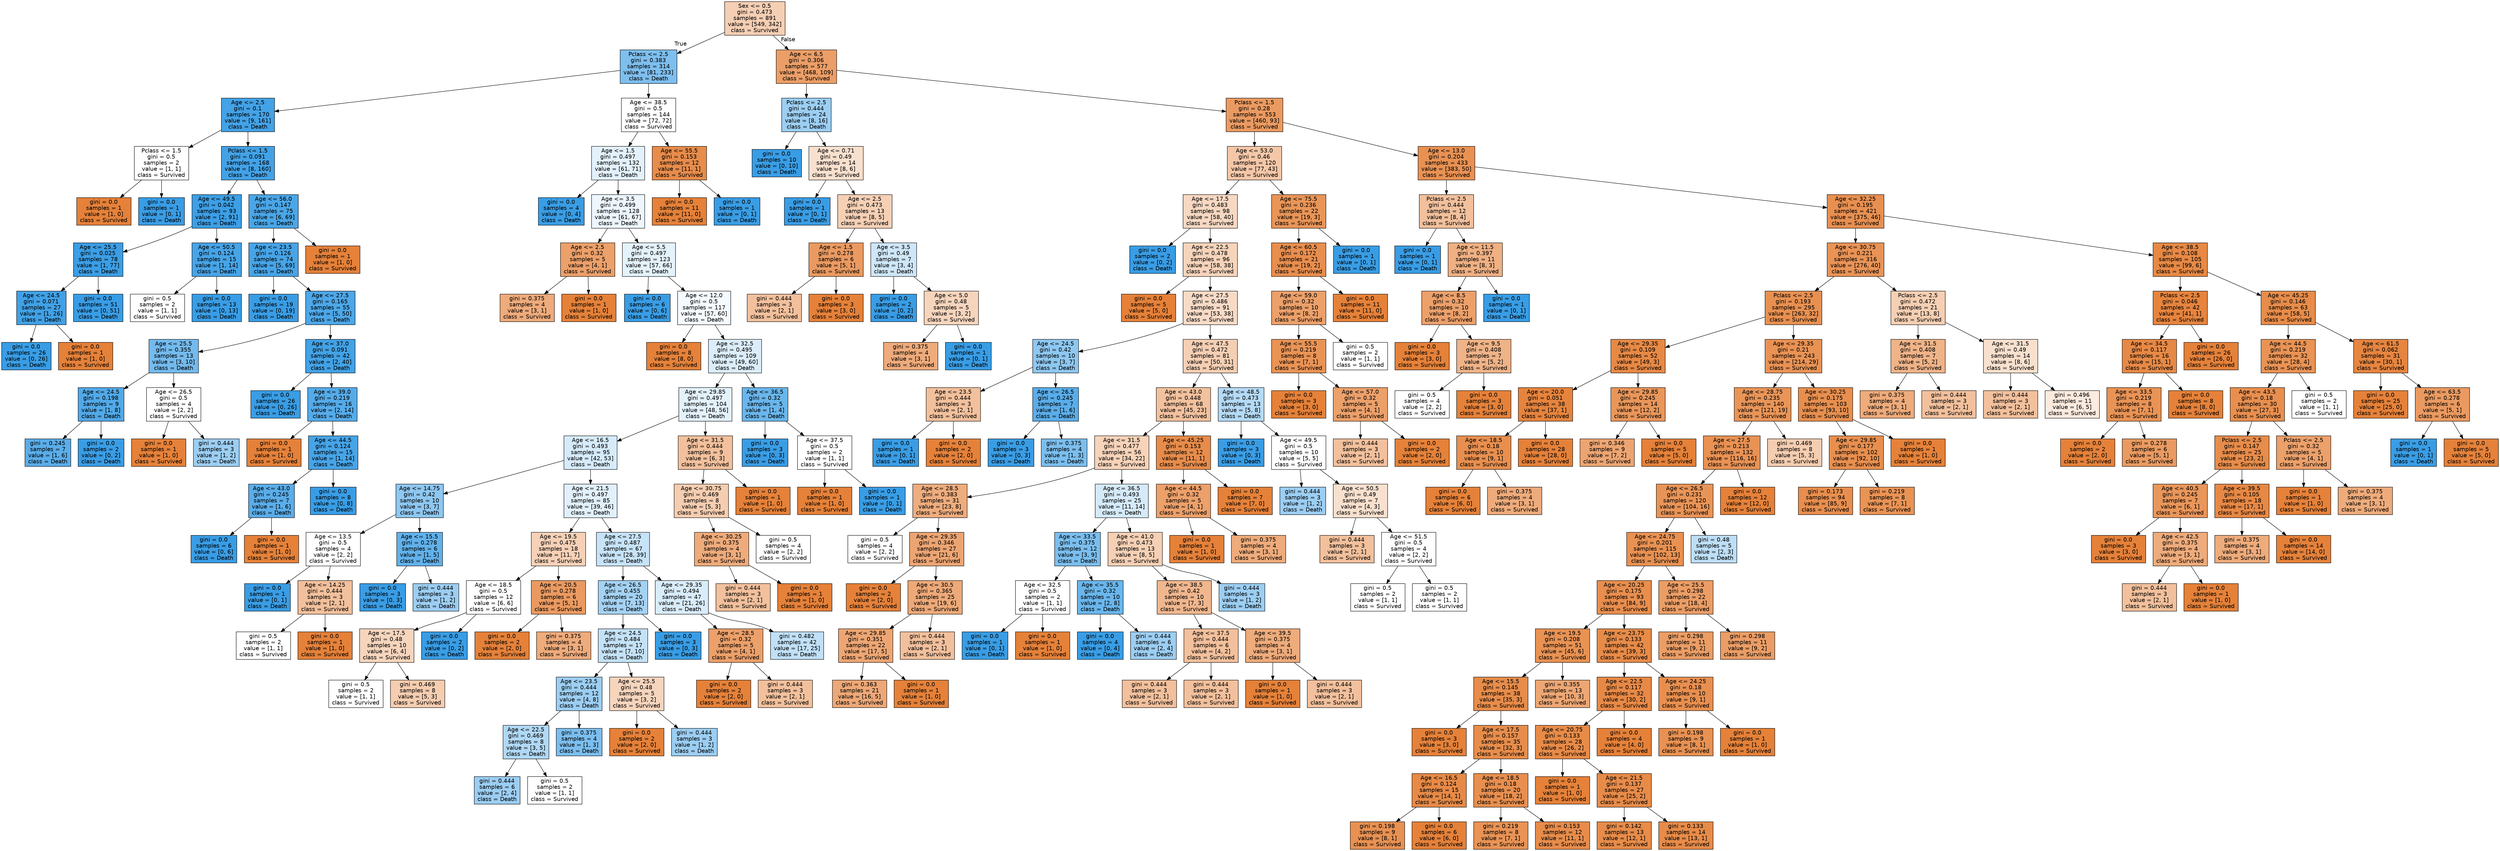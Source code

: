 digraph Tree {
node [shape=box, style="filled", color="black", fontname="helvetica"] ;
edge [fontname="helvetica"] ;
0 [label="Sex <= 0.5\ngini = 0.473\nsamples = 891\nvalue = [549, 342]\nclass = Survived", fillcolor="#f5cfb4"] ;
1 [label="Pclass <= 2.5\ngini = 0.383\nsamples = 314\nvalue = [81, 233]\nclass = Death", fillcolor="#7ebfee"] ;
0 -> 1 [labeldistance=2.5, labelangle=45, headlabel="True"] ;
2 [label="Age <= 2.5\ngini = 0.1\nsamples = 170\nvalue = [9, 161]\nclass = Death", fillcolor="#44a2e6"] ;
1 -> 2 ;
3 [label="Pclass <= 1.5\ngini = 0.5\nsamples = 2\nvalue = [1, 1]\nclass = Survived", fillcolor="#ffffff"] ;
2 -> 3 ;
4 [label="gini = 0.0\nsamples = 1\nvalue = [1, 0]\nclass = Survived", fillcolor="#e58139"] ;
3 -> 4 ;
5 [label="gini = 0.0\nsamples = 1\nvalue = [0, 1]\nclass = Death", fillcolor="#399de5"] ;
3 -> 5 ;
6 [label="Pclass <= 1.5\ngini = 0.091\nsamples = 168\nvalue = [8, 160]\nclass = Death", fillcolor="#43a2e6"] ;
2 -> 6 ;
7 [label="Age <= 49.5\ngini = 0.042\nsamples = 93\nvalue = [2, 91]\nclass = Death", fillcolor="#3d9fe6"] ;
6 -> 7 ;
8 [label="Age <= 25.5\ngini = 0.025\nsamples = 78\nvalue = [1, 77]\nclass = Death", fillcolor="#3c9ee5"] ;
7 -> 8 ;
9 [label="Age <= 24.5\ngini = 0.071\nsamples = 27\nvalue = [1, 26]\nclass = Death", fillcolor="#41a1e6"] ;
8 -> 9 ;
10 [label="gini = 0.0\nsamples = 26\nvalue = [0, 26]\nclass = Death", fillcolor="#399de5"] ;
9 -> 10 ;
11 [label="gini = 0.0\nsamples = 1\nvalue = [1, 0]\nclass = Survived", fillcolor="#e58139"] ;
9 -> 11 ;
12 [label="gini = 0.0\nsamples = 51\nvalue = [0, 51]\nclass = Death", fillcolor="#399de5"] ;
8 -> 12 ;
13 [label="Age <= 50.5\ngini = 0.124\nsamples = 15\nvalue = [1, 14]\nclass = Death", fillcolor="#47a4e7"] ;
7 -> 13 ;
14 [label="gini = 0.5\nsamples = 2\nvalue = [1, 1]\nclass = Survived", fillcolor="#ffffff"] ;
13 -> 14 ;
15 [label="gini = 0.0\nsamples = 13\nvalue = [0, 13]\nclass = Death", fillcolor="#399de5"] ;
13 -> 15 ;
16 [label="Age <= 56.0\ngini = 0.147\nsamples = 75\nvalue = [6, 69]\nclass = Death", fillcolor="#4aa6e7"] ;
6 -> 16 ;
17 [label="Age <= 23.5\ngini = 0.126\nsamples = 74\nvalue = [5, 69]\nclass = Death", fillcolor="#47a4e7"] ;
16 -> 17 ;
18 [label="gini = 0.0\nsamples = 19\nvalue = [0, 19]\nclass = Death", fillcolor="#399de5"] ;
17 -> 18 ;
19 [label="Age <= 27.5\ngini = 0.165\nsamples = 55\nvalue = [5, 50]\nclass = Death", fillcolor="#4da7e8"] ;
17 -> 19 ;
20 [label="Age <= 25.5\ngini = 0.355\nsamples = 13\nvalue = [3, 10]\nclass = Death", fillcolor="#74baed"] ;
19 -> 20 ;
21 [label="Age <= 24.5\ngini = 0.198\nsamples = 9\nvalue = [1, 8]\nclass = Death", fillcolor="#52a9e8"] ;
20 -> 21 ;
22 [label="gini = 0.245\nsamples = 7\nvalue = [1, 6]\nclass = Death", fillcolor="#5aade9"] ;
21 -> 22 ;
23 [label="gini = 0.0\nsamples = 2\nvalue = [0, 2]\nclass = Death", fillcolor="#399de5"] ;
21 -> 23 ;
24 [label="Age <= 26.5\ngini = 0.5\nsamples = 4\nvalue = [2, 2]\nclass = Survived", fillcolor="#ffffff"] ;
20 -> 24 ;
25 [label="gini = 0.0\nsamples = 1\nvalue = [1, 0]\nclass = Survived", fillcolor="#e58139"] ;
24 -> 25 ;
26 [label="gini = 0.444\nsamples = 3\nvalue = [1, 2]\nclass = Death", fillcolor="#9ccef2"] ;
24 -> 26 ;
27 [label="Age <= 37.0\ngini = 0.091\nsamples = 42\nvalue = [2, 40]\nclass = Death", fillcolor="#43a2e6"] ;
19 -> 27 ;
28 [label="gini = 0.0\nsamples = 26\nvalue = [0, 26]\nclass = Death", fillcolor="#399de5"] ;
27 -> 28 ;
29 [label="Age <= 39.0\ngini = 0.219\nsamples = 16\nvalue = [2, 14]\nclass = Death", fillcolor="#55abe9"] ;
27 -> 29 ;
30 [label="gini = 0.0\nsamples = 1\nvalue = [1, 0]\nclass = Survived", fillcolor="#e58139"] ;
29 -> 30 ;
31 [label="Age <= 44.5\ngini = 0.124\nsamples = 15\nvalue = [1, 14]\nclass = Death", fillcolor="#47a4e7"] ;
29 -> 31 ;
32 [label="Age <= 43.0\ngini = 0.245\nsamples = 7\nvalue = [1, 6]\nclass = Death", fillcolor="#5aade9"] ;
31 -> 32 ;
33 [label="gini = 0.0\nsamples = 6\nvalue = [0, 6]\nclass = Death", fillcolor="#399de5"] ;
32 -> 33 ;
34 [label="gini = 0.0\nsamples = 1\nvalue = [1, 0]\nclass = Survived", fillcolor="#e58139"] ;
32 -> 34 ;
35 [label="gini = 0.0\nsamples = 8\nvalue = [0, 8]\nclass = Death", fillcolor="#399de5"] ;
31 -> 35 ;
36 [label="gini = 0.0\nsamples = 1\nvalue = [1, 0]\nclass = Survived", fillcolor="#e58139"] ;
16 -> 36 ;
37 [label="Age <= 38.5\ngini = 0.5\nsamples = 144\nvalue = [72, 72]\nclass = Survived", fillcolor="#ffffff"] ;
1 -> 37 ;
38 [label="Age <= 1.5\ngini = 0.497\nsamples = 132\nvalue = [61, 71]\nclass = Death", fillcolor="#e3f1fb"] ;
37 -> 38 ;
39 [label="gini = 0.0\nsamples = 4\nvalue = [0, 4]\nclass = Death", fillcolor="#399de5"] ;
38 -> 39 ;
40 [label="Age <= 3.5\ngini = 0.499\nsamples = 128\nvalue = [61, 67]\nclass = Death", fillcolor="#edf6fd"] ;
38 -> 40 ;
41 [label="Age <= 2.5\ngini = 0.32\nsamples = 5\nvalue = [4, 1]\nclass = Survived", fillcolor="#eca06a"] ;
40 -> 41 ;
42 [label="gini = 0.375\nsamples = 4\nvalue = [3, 1]\nclass = Survived", fillcolor="#eeab7b"] ;
41 -> 42 ;
43 [label="gini = 0.0\nsamples = 1\nvalue = [1, 0]\nclass = Survived", fillcolor="#e58139"] ;
41 -> 43 ;
44 [label="Age <= 5.5\ngini = 0.497\nsamples = 123\nvalue = [57, 66]\nclass = Death", fillcolor="#e4f2fb"] ;
40 -> 44 ;
45 [label="gini = 0.0\nsamples = 6\nvalue = [0, 6]\nclass = Death", fillcolor="#399de5"] ;
44 -> 45 ;
46 [label="Age <= 12.0\ngini = 0.5\nsamples = 117\nvalue = [57, 60]\nclass = Death", fillcolor="#f5fafe"] ;
44 -> 46 ;
47 [label="gini = 0.0\nsamples = 8\nvalue = [8, 0]\nclass = Survived", fillcolor="#e58139"] ;
46 -> 47 ;
48 [label="Age <= 32.5\ngini = 0.495\nsamples = 109\nvalue = [49, 60]\nclass = Death", fillcolor="#dbedfa"] ;
46 -> 48 ;
49 [label="Age <= 29.85\ngini = 0.497\nsamples = 104\nvalue = [48, 56]\nclass = Death", fillcolor="#e3f1fb"] ;
48 -> 49 ;
50 [label="Age <= 16.5\ngini = 0.493\nsamples = 95\nvalue = [42, 53]\nclass = Death", fillcolor="#d6ebfa"] ;
49 -> 50 ;
51 [label="Age <= 14.75\ngini = 0.42\nsamples = 10\nvalue = [3, 7]\nclass = Death", fillcolor="#8ec7f0"] ;
50 -> 51 ;
52 [label="Age <= 13.5\ngini = 0.5\nsamples = 4\nvalue = [2, 2]\nclass = Survived", fillcolor="#ffffff"] ;
51 -> 52 ;
53 [label="gini = 0.0\nsamples = 1\nvalue = [0, 1]\nclass = Death", fillcolor="#399de5"] ;
52 -> 53 ;
54 [label="Age <= 14.25\ngini = 0.444\nsamples = 3\nvalue = [2, 1]\nclass = Survived", fillcolor="#f2c09c"] ;
52 -> 54 ;
55 [label="gini = 0.5\nsamples = 2\nvalue = [1, 1]\nclass = Survived", fillcolor="#ffffff"] ;
54 -> 55 ;
56 [label="gini = 0.0\nsamples = 1\nvalue = [1, 0]\nclass = Survived", fillcolor="#e58139"] ;
54 -> 56 ;
57 [label="Age <= 15.5\ngini = 0.278\nsamples = 6\nvalue = [1, 5]\nclass = Death", fillcolor="#61b1ea"] ;
51 -> 57 ;
58 [label="gini = 0.0\nsamples = 3\nvalue = [0, 3]\nclass = Death", fillcolor="#399de5"] ;
57 -> 58 ;
59 [label="gini = 0.444\nsamples = 3\nvalue = [1, 2]\nclass = Death", fillcolor="#9ccef2"] ;
57 -> 59 ;
60 [label="Age <= 21.5\ngini = 0.497\nsamples = 85\nvalue = [39, 46]\nclass = Death", fillcolor="#e1f0fb"] ;
50 -> 60 ;
61 [label="Age <= 19.5\ngini = 0.475\nsamples = 18\nvalue = [11, 7]\nclass = Survived", fillcolor="#f6d1b7"] ;
60 -> 61 ;
62 [label="Age <= 18.5\ngini = 0.5\nsamples = 12\nvalue = [6, 6]\nclass = Survived", fillcolor="#ffffff"] ;
61 -> 62 ;
63 [label="Age <= 17.5\ngini = 0.48\nsamples = 10\nvalue = [6, 4]\nclass = Survived", fillcolor="#f6d5bd"] ;
62 -> 63 ;
64 [label="gini = 0.5\nsamples = 2\nvalue = [1, 1]\nclass = Survived", fillcolor="#ffffff"] ;
63 -> 64 ;
65 [label="gini = 0.469\nsamples = 8\nvalue = [5, 3]\nclass = Survived", fillcolor="#f5cdb0"] ;
63 -> 65 ;
66 [label="gini = 0.0\nsamples = 2\nvalue = [0, 2]\nclass = Death", fillcolor="#399de5"] ;
62 -> 66 ;
67 [label="Age <= 20.5\ngini = 0.278\nsamples = 6\nvalue = [5, 1]\nclass = Survived", fillcolor="#ea9a61"] ;
61 -> 67 ;
68 [label="gini = 0.0\nsamples = 2\nvalue = [2, 0]\nclass = Survived", fillcolor="#e58139"] ;
67 -> 68 ;
69 [label="gini = 0.375\nsamples = 4\nvalue = [3, 1]\nclass = Survived", fillcolor="#eeab7b"] ;
67 -> 69 ;
70 [label="Age <= 27.5\ngini = 0.487\nsamples = 67\nvalue = [28, 39]\nclass = Death", fillcolor="#c7e3f8"] ;
60 -> 70 ;
71 [label="Age <= 26.5\ngini = 0.455\nsamples = 20\nvalue = [7, 13]\nclass = Death", fillcolor="#a4d2f3"] ;
70 -> 71 ;
72 [label="Age <= 24.5\ngini = 0.484\nsamples = 17\nvalue = [7, 10]\nclass = Death", fillcolor="#c4e2f7"] ;
71 -> 72 ;
73 [label="Age <= 23.5\ngini = 0.444\nsamples = 12\nvalue = [4, 8]\nclass = Death", fillcolor="#9ccef2"] ;
72 -> 73 ;
74 [label="Age <= 22.5\ngini = 0.469\nsamples = 8\nvalue = [3, 5]\nclass = Death", fillcolor="#b0d8f5"] ;
73 -> 74 ;
75 [label="gini = 0.444\nsamples = 6\nvalue = [2, 4]\nclass = Death", fillcolor="#9ccef2"] ;
74 -> 75 ;
76 [label="gini = 0.5\nsamples = 2\nvalue = [1, 1]\nclass = Survived", fillcolor="#ffffff"] ;
74 -> 76 ;
77 [label="gini = 0.375\nsamples = 4\nvalue = [1, 3]\nclass = Death", fillcolor="#7bbeee"] ;
73 -> 77 ;
78 [label="Age <= 25.5\ngini = 0.48\nsamples = 5\nvalue = [3, 2]\nclass = Survived", fillcolor="#f6d5bd"] ;
72 -> 78 ;
79 [label="gini = 0.0\nsamples = 2\nvalue = [2, 0]\nclass = Survived", fillcolor="#e58139"] ;
78 -> 79 ;
80 [label="gini = 0.444\nsamples = 3\nvalue = [1, 2]\nclass = Death", fillcolor="#9ccef2"] ;
78 -> 80 ;
81 [label="gini = 0.0\nsamples = 3\nvalue = [0, 3]\nclass = Death", fillcolor="#399de5"] ;
71 -> 81 ;
82 [label="Age <= 29.35\ngini = 0.494\nsamples = 47\nvalue = [21, 26]\nclass = Death", fillcolor="#d9ecfa"] ;
70 -> 82 ;
83 [label="Age <= 28.5\ngini = 0.32\nsamples = 5\nvalue = [4, 1]\nclass = Survived", fillcolor="#eca06a"] ;
82 -> 83 ;
84 [label="gini = 0.0\nsamples = 2\nvalue = [2, 0]\nclass = Survived", fillcolor="#e58139"] ;
83 -> 84 ;
85 [label="gini = 0.444\nsamples = 3\nvalue = [2, 1]\nclass = Survived", fillcolor="#f2c09c"] ;
83 -> 85 ;
86 [label="gini = 0.482\nsamples = 42\nvalue = [17, 25]\nclass = Death", fillcolor="#c0e0f7"] ;
82 -> 86 ;
87 [label="Age <= 31.5\ngini = 0.444\nsamples = 9\nvalue = [6, 3]\nclass = Survived", fillcolor="#f2c09c"] ;
49 -> 87 ;
88 [label="Age <= 30.75\ngini = 0.469\nsamples = 8\nvalue = [5, 3]\nclass = Survived", fillcolor="#f5cdb0"] ;
87 -> 88 ;
89 [label="Age <= 30.25\ngini = 0.375\nsamples = 4\nvalue = [3, 1]\nclass = Survived", fillcolor="#eeab7b"] ;
88 -> 89 ;
90 [label="gini = 0.444\nsamples = 3\nvalue = [2, 1]\nclass = Survived", fillcolor="#f2c09c"] ;
89 -> 90 ;
91 [label="gini = 0.0\nsamples = 1\nvalue = [1, 0]\nclass = Survived", fillcolor="#e58139"] ;
89 -> 91 ;
92 [label="gini = 0.5\nsamples = 4\nvalue = [2, 2]\nclass = Survived", fillcolor="#ffffff"] ;
88 -> 92 ;
93 [label="gini = 0.0\nsamples = 1\nvalue = [1, 0]\nclass = Survived", fillcolor="#e58139"] ;
87 -> 93 ;
94 [label="Age <= 36.5\ngini = 0.32\nsamples = 5\nvalue = [1, 4]\nclass = Death", fillcolor="#6ab6ec"] ;
48 -> 94 ;
95 [label="gini = 0.0\nsamples = 3\nvalue = [0, 3]\nclass = Death", fillcolor="#399de5"] ;
94 -> 95 ;
96 [label="Age <= 37.5\ngini = 0.5\nsamples = 2\nvalue = [1, 1]\nclass = Survived", fillcolor="#ffffff"] ;
94 -> 96 ;
97 [label="gini = 0.0\nsamples = 1\nvalue = [1, 0]\nclass = Survived", fillcolor="#e58139"] ;
96 -> 97 ;
98 [label="gini = 0.0\nsamples = 1\nvalue = [0, 1]\nclass = Death", fillcolor="#399de5"] ;
96 -> 98 ;
99 [label="Age <= 55.5\ngini = 0.153\nsamples = 12\nvalue = [11, 1]\nclass = Survived", fillcolor="#e78c4b"] ;
37 -> 99 ;
100 [label="gini = 0.0\nsamples = 11\nvalue = [11, 0]\nclass = Survived", fillcolor="#e58139"] ;
99 -> 100 ;
101 [label="gini = 0.0\nsamples = 1\nvalue = [0, 1]\nclass = Death", fillcolor="#399de5"] ;
99 -> 101 ;
102 [label="Age <= 6.5\ngini = 0.306\nsamples = 577\nvalue = [468, 109]\nclass = Survived", fillcolor="#eb9e67"] ;
0 -> 102 [labeldistance=2.5, labelangle=-45, headlabel="False"] ;
103 [label="Pclass <= 2.5\ngini = 0.444\nsamples = 24\nvalue = [8, 16]\nclass = Death", fillcolor="#9ccef2"] ;
102 -> 103 ;
104 [label="gini = 0.0\nsamples = 10\nvalue = [0, 10]\nclass = Death", fillcolor="#399de5"] ;
103 -> 104 ;
105 [label="Age <= 0.71\ngini = 0.49\nsamples = 14\nvalue = [8, 6]\nclass = Survived", fillcolor="#f8e0ce"] ;
103 -> 105 ;
106 [label="gini = 0.0\nsamples = 1\nvalue = [0, 1]\nclass = Death", fillcolor="#399de5"] ;
105 -> 106 ;
107 [label="Age <= 2.5\ngini = 0.473\nsamples = 13\nvalue = [8, 5]\nclass = Survived", fillcolor="#f5d0b5"] ;
105 -> 107 ;
108 [label="Age <= 1.5\ngini = 0.278\nsamples = 6\nvalue = [5, 1]\nclass = Survived", fillcolor="#ea9a61"] ;
107 -> 108 ;
109 [label="gini = 0.444\nsamples = 3\nvalue = [2, 1]\nclass = Survived", fillcolor="#f2c09c"] ;
108 -> 109 ;
110 [label="gini = 0.0\nsamples = 3\nvalue = [3, 0]\nclass = Survived", fillcolor="#e58139"] ;
108 -> 110 ;
111 [label="Age <= 3.5\ngini = 0.49\nsamples = 7\nvalue = [3, 4]\nclass = Death", fillcolor="#cee6f8"] ;
107 -> 111 ;
112 [label="gini = 0.0\nsamples = 2\nvalue = [0, 2]\nclass = Death", fillcolor="#399de5"] ;
111 -> 112 ;
113 [label="Age <= 5.0\ngini = 0.48\nsamples = 5\nvalue = [3, 2]\nclass = Survived", fillcolor="#f6d5bd"] ;
111 -> 113 ;
114 [label="gini = 0.375\nsamples = 4\nvalue = [3, 1]\nclass = Survived", fillcolor="#eeab7b"] ;
113 -> 114 ;
115 [label="gini = 0.0\nsamples = 1\nvalue = [0, 1]\nclass = Death", fillcolor="#399de5"] ;
113 -> 115 ;
116 [label="Pclass <= 1.5\ngini = 0.28\nsamples = 553\nvalue = [460, 93]\nclass = Survived", fillcolor="#ea9a61"] ;
102 -> 116 ;
117 [label="Age <= 53.0\ngini = 0.46\nsamples = 120\nvalue = [77, 43]\nclass = Survived", fillcolor="#f4c7a8"] ;
116 -> 117 ;
118 [label="Age <= 17.5\ngini = 0.483\nsamples = 98\nvalue = [58, 40]\nclass = Survived", fillcolor="#f7d8c2"] ;
117 -> 118 ;
119 [label="gini = 0.0\nsamples = 2\nvalue = [0, 2]\nclass = Death", fillcolor="#399de5"] ;
118 -> 119 ;
120 [label="Age <= 22.5\ngini = 0.478\nsamples = 96\nvalue = [58, 38]\nclass = Survived", fillcolor="#f6d4bb"] ;
118 -> 120 ;
121 [label="gini = 0.0\nsamples = 5\nvalue = [5, 0]\nclass = Survived", fillcolor="#e58139"] ;
120 -> 121 ;
122 [label="Age <= 27.5\ngini = 0.486\nsamples = 91\nvalue = [53, 38]\nclass = Survived", fillcolor="#f8dbc7"] ;
120 -> 122 ;
123 [label="Age <= 24.5\ngini = 0.42\nsamples = 10\nvalue = [3, 7]\nclass = Death", fillcolor="#8ec7f0"] ;
122 -> 123 ;
124 [label="Age <= 23.5\ngini = 0.444\nsamples = 3\nvalue = [2, 1]\nclass = Survived", fillcolor="#f2c09c"] ;
123 -> 124 ;
125 [label="gini = 0.0\nsamples = 1\nvalue = [0, 1]\nclass = Death", fillcolor="#399de5"] ;
124 -> 125 ;
126 [label="gini = 0.0\nsamples = 2\nvalue = [2, 0]\nclass = Survived", fillcolor="#e58139"] ;
124 -> 126 ;
127 [label="Age <= 26.5\ngini = 0.245\nsamples = 7\nvalue = [1, 6]\nclass = Death", fillcolor="#5aade9"] ;
123 -> 127 ;
128 [label="gini = 0.0\nsamples = 3\nvalue = [0, 3]\nclass = Death", fillcolor="#399de5"] ;
127 -> 128 ;
129 [label="gini = 0.375\nsamples = 4\nvalue = [1, 3]\nclass = Death", fillcolor="#7bbeee"] ;
127 -> 129 ;
130 [label="Age <= 47.5\ngini = 0.472\nsamples = 81\nvalue = [50, 31]\nclass = Survived", fillcolor="#f5cfb4"] ;
122 -> 130 ;
131 [label="Age <= 43.0\ngini = 0.448\nsamples = 68\nvalue = [45, 23]\nclass = Survived", fillcolor="#f2c19e"] ;
130 -> 131 ;
132 [label="Age <= 31.5\ngini = 0.477\nsamples = 56\nvalue = [34, 22]\nclass = Survived", fillcolor="#f6d3b9"] ;
131 -> 132 ;
133 [label="Age <= 28.5\ngini = 0.383\nsamples = 31\nvalue = [23, 8]\nclass = Survived", fillcolor="#eead7e"] ;
132 -> 133 ;
134 [label="gini = 0.5\nsamples = 4\nvalue = [2, 2]\nclass = Survived", fillcolor="#ffffff"] ;
133 -> 134 ;
135 [label="Age <= 29.35\ngini = 0.346\nsamples = 27\nvalue = [21, 6]\nclass = Survived", fillcolor="#eca572"] ;
133 -> 135 ;
136 [label="gini = 0.0\nsamples = 2\nvalue = [2, 0]\nclass = Survived", fillcolor="#e58139"] ;
135 -> 136 ;
137 [label="Age <= 30.5\ngini = 0.365\nsamples = 25\nvalue = [19, 6]\nclass = Survived", fillcolor="#eda978"] ;
135 -> 137 ;
138 [label="Age <= 29.85\ngini = 0.351\nsamples = 22\nvalue = [17, 5]\nclass = Survived", fillcolor="#eda673"] ;
137 -> 138 ;
139 [label="gini = 0.363\nsamples = 21\nvalue = [16, 5]\nclass = Survived", fillcolor="#eda877"] ;
138 -> 139 ;
140 [label="gini = 0.0\nsamples = 1\nvalue = [1, 0]\nclass = Survived", fillcolor="#e58139"] ;
138 -> 140 ;
141 [label="gini = 0.444\nsamples = 3\nvalue = [2, 1]\nclass = Survived", fillcolor="#f2c09c"] ;
137 -> 141 ;
142 [label="Age <= 36.5\ngini = 0.493\nsamples = 25\nvalue = [11, 14]\nclass = Death", fillcolor="#d5eaf9"] ;
132 -> 142 ;
143 [label="Age <= 33.5\ngini = 0.375\nsamples = 12\nvalue = [3, 9]\nclass = Death", fillcolor="#7bbeee"] ;
142 -> 143 ;
144 [label="Age <= 32.5\ngini = 0.5\nsamples = 2\nvalue = [1, 1]\nclass = Survived", fillcolor="#ffffff"] ;
143 -> 144 ;
145 [label="gini = 0.0\nsamples = 1\nvalue = [0, 1]\nclass = Death", fillcolor="#399de5"] ;
144 -> 145 ;
146 [label="gini = 0.0\nsamples = 1\nvalue = [1, 0]\nclass = Survived", fillcolor="#e58139"] ;
144 -> 146 ;
147 [label="Age <= 35.5\ngini = 0.32\nsamples = 10\nvalue = [2, 8]\nclass = Death", fillcolor="#6ab6ec"] ;
143 -> 147 ;
148 [label="gini = 0.0\nsamples = 4\nvalue = [0, 4]\nclass = Death", fillcolor="#399de5"] ;
147 -> 148 ;
149 [label="gini = 0.444\nsamples = 6\nvalue = [2, 4]\nclass = Death", fillcolor="#9ccef2"] ;
147 -> 149 ;
150 [label="Age <= 41.0\ngini = 0.473\nsamples = 13\nvalue = [8, 5]\nclass = Survived", fillcolor="#f5d0b5"] ;
142 -> 150 ;
151 [label="Age <= 38.5\ngini = 0.42\nsamples = 10\nvalue = [7, 3]\nclass = Survived", fillcolor="#f0b78e"] ;
150 -> 151 ;
152 [label="Age <= 37.5\ngini = 0.444\nsamples = 6\nvalue = [4, 2]\nclass = Survived", fillcolor="#f2c09c"] ;
151 -> 152 ;
153 [label="gini = 0.444\nsamples = 3\nvalue = [2, 1]\nclass = Survived", fillcolor="#f2c09c"] ;
152 -> 153 ;
154 [label="gini = 0.444\nsamples = 3\nvalue = [2, 1]\nclass = Survived", fillcolor="#f2c09c"] ;
152 -> 154 ;
155 [label="Age <= 39.5\ngini = 0.375\nsamples = 4\nvalue = [3, 1]\nclass = Survived", fillcolor="#eeab7b"] ;
151 -> 155 ;
156 [label="gini = 0.0\nsamples = 1\nvalue = [1, 0]\nclass = Survived", fillcolor="#e58139"] ;
155 -> 156 ;
157 [label="gini = 0.444\nsamples = 3\nvalue = [2, 1]\nclass = Survived", fillcolor="#f2c09c"] ;
155 -> 157 ;
158 [label="gini = 0.444\nsamples = 3\nvalue = [1, 2]\nclass = Death", fillcolor="#9ccef2"] ;
150 -> 158 ;
159 [label="Age <= 45.25\ngini = 0.153\nsamples = 12\nvalue = [11, 1]\nclass = Survived", fillcolor="#e78c4b"] ;
131 -> 159 ;
160 [label="Age <= 44.5\ngini = 0.32\nsamples = 5\nvalue = [4, 1]\nclass = Survived", fillcolor="#eca06a"] ;
159 -> 160 ;
161 [label="gini = 0.0\nsamples = 1\nvalue = [1, 0]\nclass = Survived", fillcolor="#e58139"] ;
160 -> 161 ;
162 [label="gini = 0.375\nsamples = 4\nvalue = [3, 1]\nclass = Survived", fillcolor="#eeab7b"] ;
160 -> 162 ;
163 [label="gini = 0.0\nsamples = 7\nvalue = [7, 0]\nclass = Survived", fillcolor="#e58139"] ;
159 -> 163 ;
164 [label="Age <= 48.5\ngini = 0.473\nsamples = 13\nvalue = [5, 8]\nclass = Death", fillcolor="#b5daf5"] ;
130 -> 164 ;
165 [label="gini = 0.0\nsamples = 3\nvalue = [0, 3]\nclass = Death", fillcolor="#399de5"] ;
164 -> 165 ;
166 [label="Age <= 49.5\ngini = 0.5\nsamples = 10\nvalue = [5, 5]\nclass = Survived", fillcolor="#ffffff"] ;
164 -> 166 ;
167 [label="gini = 0.444\nsamples = 3\nvalue = [1, 2]\nclass = Death", fillcolor="#9ccef2"] ;
166 -> 167 ;
168 [label="Age <= 50.5\ngini = 0.49\nsamples = 7\nvalue = [4, 3]\nclass = Survived", fillcolor="#f8e0ce"] ;
166 -> 168 ;
169 [label="gini = 0.444\nsamples = 3\nvalue = [2, 1]\nclass = Survived", fillcolor="#f2c09c"] ;
168 -> 169 ;
170 [label="Age <= 51.5\ngini = 0.5\nsamples = 4\nvalue = [2, 2]\nclass = Survived", fillcolor="#ffffff"] ;
168 -> 170 ;
171 [label="gini = 0.5\nsamples = 2\nvalue = [1, 1]\nclass = Survived", fillcolor="#ffffff"] ;
170 -> 171 ;
172 [label="gini = 0.5\nsamples = 2\nvalue = [1, 1]\nclass = Survived", fillcolor="#ffffff"] ;
170 -> 172 ;
173 [label="Age <= 75.5\ngini = 0.236\nsamples = 22\nvalue = [19, 3]\nclass = Survived", fillcolor="#e99558"] ;
117 -> 173 ;
174 [label="Age <= 60.5\ngini = 0.172\nsamples = 21\nvalue = [19, 2]\nclass = Survived", fillcolor="#e88e4e"] ;
173 -> 174 ;
175 [label="Age <= 59.0\ngini = 0.32\nsamples = 10\nvalue = [8, 2]\nclass = Survived", fillcolor="#eca06a"] ;
174 -> 175 ;
176 [label="Age <= 55.5\ngini = 0.219\nsamples = 8\nvalue = [7, 1]\nclass = Survived", fillcolor="#e99355"] ;
175 -> 176 ;
177 [label="gini = 0.0\nsamples = 3\nvalue = [3, 0]\nclass = Survived", fillcolor="#e58139"] ;
176 -> 177 ;
178 [label="Age <= 57.0\ngini = 0.32\nsamples = 5\nvalue = [4, 1]\nclass = Survived", fillcolor="#eca06a"] ;
176 -> 178 ;
179 [label="gini = 0.444\nsamples = 3\nvalue = [2, 1]\nclass = Survived", fillcolor="#f2c09c"] ;
178 -> 179 ;
180 [label="gini = 0.0\nsamples = 2\nvalue = [2, 0]\nclass = Survived", fillcolor="#e58139"] ;
178 -> 180 ;
181 [label="gini = 0.5\nsamples = 2\nvalue = [1, 1]\nclass = Survived", fillcolor="#ffffff"] ;
175 -> 181 ;
182 [label="gini = 0.0\nsamples = 11\nvalue = [11, 0]\nclass = Survived", fillcolor="#e58139"] ;
174 -> 182 ;
183 [label="gini = 0.0\nsamples = 1\nvalue = [0, 1]\nclass = Death", fillcolor="#399de5"] ;
173 -> 183 ;
184 [label="Age <= 13.0\ngini = 0.204\nsamples = 433\nvalue = [383, 50]\nclass = Survived", fillcolor="#e89153"] ;
116 -> 184 ;
185 [label="Pclass <= 2.5\ngini = 0.444\nsamples = 12\nvalue = [8, 4]\nclass = Survived", fillcolor="#f2c09c"] ;
184 -> 185 ;
186 [label="gini = 0.0\nsamples = 1\nvalue = [0, 1]\nclass = Death", fillcolor="#399de5"] ;
185 -> 186 ;
187 [label="Age <= 11.5\ngini = 0.397\nsamples = 11\nvalue = [8, 3]\nclass = Survived", fillcolor="#efb083"] ;
185 -> 187 ;
188 [label="Age <= 8.5\ngini = 0.32\nsamples = 10\nvalue = [8, 2]\nclass = Survived", fillcolor="#eca06a"] ;
187 -> 188 ;
189 [label="gini = 0.0\nsamples = 3\nvalue = [3, 0]\nclass = Survived", fillcolor="#e58139"] ;
188 -> 189 ;
190 [label="Age <= 9.5\ngini = 0.408\nsamples = 7\nvalue = [5, 2]\nclass = Survived", fillcolor="#efb388"] ;
188 -> 190 ;
191 [label="gini = 0.5\nsamples = 4\nvalue = [2, 2]\nclass = Survived", fillcolor="#ffffff"] ;
190 -> 191 ;
192 [label="gini = 0.0\nsamples = 3\nvalue = [3, 0]\nclass = Survived", fillcolor="#e58139"] ;
190 -> 192 ;
193 [label="gini = 0.0\nsamples = 1\nvalue = [0, 1]\nclass = Death", fillcolor="#399de5"] ;
187 -> 193 ;
194 [label="Age <= 32.25\ngini = 0.195\nsamples = 421\nvalue = [375, 46]\nclass = Survived", fillcolor="#e89051"] ;
184 -> 194 ;
195 [label="Age <= 30.75\ngini = 0.221\nsamples = 316\nvalue = [276, 40]\nclass = Survived", fillcolor="#e99356"] ;
194 -> 195 ;
196 [label="Pclass <= 2.5\ngini = 0.193\nsamples = 295\nvalue = [263, 32]\nclass = Survived", fillcolor="#e89051"] ;
195 -> 196 ;
197 [label="Age <= 29.35\ngini = 0.109\nsamples = 52\nvalue = [49, 3]\nclass = Survived", fillcolor="#e78945"] ;
196 -> 197 ;
198 [label="Age <= 20.0\ngini = 0.051\nsamples = 38\nvalue = [37, 1]\nclass = Survived", fillcolor="#e6843e"] ;
197 -> 198 ;
199 [label="Age <= 18.5\ngini = 0.18\nsamples = 10\nvalue = [9, 1]\nclass = Survived", fillcolor="#e88f4f"] ;
198 -> 199 ;
200 [label="gini = 0.0\nsamples = 6\nvalue = [6, 0]\nclass = Survived", fillcolor="#e58139"] ;
199 -> 200 ;
201 [label="gini = 0.375\nsamples = 4\nvalue = [3, 1]\nclass = Survived", fillcolor="#eeab7b"] ;
199 -> 201 ;
202 [label="gini = 0.0\nsamples = 28\nvalue = [28, 0]\nclass = Survived", fillcolor="#e58139"] ;
198 -> 202 ;
203 [label="Age <= 29.85\ngini = 0.245\nsamples = 14\nvalue = [12, 2]\nclass = Survived", fillcolor="#e9965a"] ;
197 -> 203 ;
204 [label="gini = 0.346\nsamples = 9\nvalue = [7, 2]\nclass = Survived", fillcolor="#eca572"] ;
203 -> 204 ;
205 [label="gini = 0.0\nsamples = 5\nvalue = [5, 0]\nclass = Survived", fillcolor="#e58139"] ;
203 -> 205 ;
206 [label="Age <= 29.35\ngini = 0.21\nsamples = 243\nvalue = [214, 29]\nclass = Survived", fillcolor="#e99254"] ;
196 -> 206 ;
207 [label="Age <= 28.75\ngini = 0.235\nsamples = 140\nvalue = [121, 19]\nclass = Survived", fillcolor="#e99558"] ;
206 -> 207 ;
208 [label="Age <= 27.5\ngini = 0.213\nsamples = 132\nvalue = [116, 16]\nclass = Survived", fillcolor="#e99254"] ;
207 -> 208 ;
209 [label="Age <= 26.5\ngini = 0.231\nsamples = 120\nvalue = [104, 16]\nclass = Survived", fillcolor="#e99457"] ;
208 -> 209 ;
210 [label="Age <= 24.75\ngini = 0.201\nsamples = 115\nvalue = [102, 13]\nclass = Survived", fillcolor="#e89152"] ;
209 -> 210 ;
211 [label="Age <= 20.25\ngini = 0.175\nsamples = 93\nvalue = [84, 9]\nclass = Survived", fillcolor="#e88e4e"] ;
210 -> 211 ;
212 [label="Age <= 19.5\ngini = 0.208\nsamples = 51\nvalue = [45, 6]\nclass = Survived", fillcolor="#e89253"] ;
211 -> 212 ;
213 [label="Age <= 15.5\ngini = 0.145\nsamples = 38\nvalue = [35, 3]\nclass = Survived", fillcolor="#e78c4a"] ;
212 -> 213 ;
214 [label="gini = 0.0\nsamples = 3\nvalue = [3, 0]\nclass = Survived", fillcolor="#e58139"] ;
213 -> 214 ;
215 [label="Age <= 17.5\ngini = 0.157\nsamples = 35\nvalue = [32, 3]\nclass = Survived", fillcolor="#e78d4c"] ;
213 -> 215 ;
216 [label="Age <= 16.5\ngini = 0.124\nsamples = 15\nvalue = [14, 1]\nclass = Survived", fillcolor="#e78a47"] ;
215 -> 216 ;
217 [label="gini = 0.198\nsamples = 9\nvalue = [8, 1]\nclass = Survived", fillcolor="#e89152"] ;
216 -> 217 ;
218 [label="gini = 0.0\nsamples = 6\nvalue = [6, 0]\nclass = Survived", fillcolor="#e58139"] ;
216 -> 218 ;
219 [label="Age <= 18.5\ngini = 0.18\nsamples = 20\nvalue = [18, 2]\nclass = Survived", fillcolor="#e88f4f"] ;
215 -> 219 ;
220 [label="gini = 0.219\nsamples = 8\nvalue = [7, 1]\nclass = Survived", fillcolor="#e99355"] ;
219 -> 220 ;
221 [label="gini = 0.153\nsamples = 12\nvalue = [11, 1]\nclass = Survived", fillcolor="#e78c4b"] ;
219 -> 221 ;
222 [label="gini = 0.355\nsamples = 13\nvalue = [10, 3]\nclass = Survived", fillcolor="#eda774"] ;
212 -> 222 ;
223 [label="Age <= 23.75\ngini = 0.133\nsamples = 42\nvalue = [39, 3]\nclass = Survived", fillcolor="#e78b48"] ;
211 -> 223 ;
224 [label="Age <= 22.5\ngini = 0.117\nsamples = 32\nvalue = [30, 2]\nclass = Survived", fillcolor="#e78946"] ;
223 -> 224 ;
225 [label="Age <= 20.75\ngini = 0.133\nsamples = 28\nvalue = [26, 2]\nclass = Survived", fillcolor="#e78b48"] ;
224 -> 225 ;
226 [label="gini = 0.0\nsamples = 1\nvalue = [1, 0]\nclass = Survived", fillcolor="#e58139"] ;
225 -> 226 ;
227 [label="Age <= 21.5\ngini = 0.137\nsamples = 27\nvalue = [25, 2]\nclass = Survived", fillcolor="#e78b49"] ;
225 -> 227 ;
228 [label="gini = 0.142\nsamples = 13\nvalue = [12, 1]\nclass = Survived", fillcolor="#e78c49"] ;
227 -> 228 ;
229 [label="gini = 0.133\nsamples = 14\nvalue = [13, 1]\nclass = Survived", fillcolor="#e78b48"] ;
227 -> 229 ;
230 [label="gini = 0.0\nsamples = 4\nvalue = [4, 0]\nclass = Survived", fillcolor="#e58139"] ;
224 -> 230 ;
231 [label="Age <= 24.25\ngini = 0.18\nsamples = 10\nvalue = [9, 1]\nclass = Survived", fillcolor="#e88f4f"] ;
223 -> 231 ;
232 [label="gini = 0.198\nsamples = 9\nvalue = [8, 1]\nclass = Survived", fillcolor="#e89152"] ;
231 -> 232 ;
233 [label="gini = 0.0\nsamples = 1\nvalue = [1, 0]\nclass = Survived", fillcolor="#e58139"] ;
231 -> 233 ;
234 [label="Age <= 25.5\ngini = 0.298\nsamples = 22\nvalue = [18, 4]\nclass = Survived", fillcolor="#eb9d65"] ;
210 -> 234 ;
235 [label="gini = 0.298\nsamples = 11\nvalue = [9, 2]\nclass = Survived", fillcolor="#eb9d65"] ;
234 -> 235 ;
236 [label="gini = 0.298\nsamples = 11\nvalue = [9, 2]\nclass = Survived", fillcolor="#eb9d65"] ;
234 -> 236 ;
237 [label="gini = 0.48\nsamples = 5\nvalue = [2, 3]\nclass = Death", fillcolor="#bddef6"] ;
209 -> 237 ;
238 [label="gini = 0.0\nsamples = 12\nvalue = [12, 0]\nclass = Survived", fillcolor="#e58139"] ;
208 -> 238 ;
239 [label="gini = 0.469\nsamples = 8\nvalue = [5, 3]\nclass = Survived", fillcolor="#f5cdb0"] ;
207 -> 239 ;
240 [label="Age <= 30.25\ngini = 0.175\nsamples = 103\nvalue = [93, 10]\nclass = Survived", fillcolor="#e88f4e"] ;
206 -> 240 ;
241 [label="Age <= 29.85\ngini = 0.177\nsamples = 102\nvalue = [92, 10]\nclass = Survived", fillcolor="#e88f4f"] ;
240 -> 241 ;
242 [label="gini = 0.173\nsamples = 94\nvalue = [85, 9]\nclass = Survived", fillcolor="#e88e4e"] ;
241 -> 242 ;
243 [label="gini = 0.219\nsamples = 8\nvalue = [7, 1]\nclass = Survived", fillcolor="#e99355"] ;
241 -> 243 ;
244 [label="gini = 0.0\nsamples = 1\nvalue = [1, 0]\nclass = Survived", fillcolor="#e58139"] ;
240 -> 244 ;
245 [label="Pclass <= 2.5\ngini = 0.472\nsamples = 21\nvalue = [13, 8]\nclass = Survived", fillcolor="#f5cfb3"] ;
195 -> 245 ;
246 [label="Age <= 31.5\ngini = 0.408\nsamples = 7\nvalue = [5, 2]\nclass = Survived", fillcolor="#efb388"] ;
245 -> 246 ;
247 [label="gini = 0.375\nsamples = 4\nvalue = [3, 1]\nclass = Survived", fillcolor="#eeab7b"] ;
246 -> 247 ;
248 [label="gini = 0.444\nsamples = 3\nvalue = [2, 1]\nclass = Survived", fillcolor="#f2c09c"] ;
246 -> 248 ;
249 [label="Age <= 31.5\ngini = 0.49\nsamples = 14\nvalue = [8, 6]\nclass = Survived", fillcolor="#f8e0ce"] ;
245 -> 249 ;
250 [label="gini = 0.444\nsamples = 3\nvalue = [2, 1]\nclass = Survived", fillcolor="#f2c09c"] ;
249 -> 250 ;
251 [label="gini = 0.496\nsamples = 11\nvalue = [6, 5]\nclass = Survived", fillcolor="#fbeade"] ;
249 -> 251 ;
252 [label="Age <= 38.5\ngini = 0.108\nsamples = 105\nvalue = [99, 6]\nclass = Survived", fillcolor="#e78945"] ;
194 -> 252 ;
253 [label="Pclass <= 2.5\ngini = 0.046\nsamples = 42\nvalue = [41, 1]\nclass = Survived", fillcolor="#e6843e"] ;
252 -> 253 ;
254 [label="Age <= 34.5\ngini = 0.117\nsamples = 16\nvalue = [15, 1]\nclass = Survived", fillcolor="#e78946"] ;
253 -> 254 ;
255 [label="Age <= 33.5\ngini = 0.219\nsamples = 8\nvalue = [7, 1]\nclass = Survived", fillcolor="#e99355"] ;
254 -> 255 ;
256 [label="gini = 0.0\nsamples = 2\nvalue = [2, 0]\nclass = Survived", fillcolor="#e58139"] ;
255 -> 256 ;
257 [label="gini = 0.278\nsamples = 6\nvalue = [5, 1]\nclass = Survived", fillcolor="#ea9a61"] ;
255 -> 257 ;
258 [label="gini = 0.0\nsamples = 8\nvalue = [8, 0]\nclass = Survived", fillcolor="#e58139"] ;
254 -> 258 ;
259 [label="gini = 0.0\nsamples = 26\nvalue = [26, 0]\nclass = Survived", fillcolor="#e58139"] ;
253 -> 259 ;
260 [label="Age <= 45.25\ngini = 0.146\nsamples = 63\nvalue = [58, 5]\nclass = Survived", fillcolor="#e78c4a"] ;
252 -> 260 ;
261 [label="Age <= 44.5\ngini = 0.219\nsamples = 32\nvalue = [28, 4]\nclass = Survived", fillcolor="#e99355"] ;
260 -> 261 ;
262 [label="Age <= 43.5\ngini = 0.18\nsamples = 30\nvalue = [27, 3]\nclass = Survived", fillcolor="#e88f4f"] ;
261 -> 262 ;
263 [label="Pclass <= 2.5\ngini = 0.147\nsamples = 25\nvalue = [23, 2]\nclass = Survived", fillcolor="#e78c4a"] ;
262 -> 263 ;
264 [label="Age <= 40.5\ngini = 0.245\nsamples = 7\nvalue = [6, 1]\nclass = Survived", fillcolor="#e9965a"] ;
263 -> 264 ;
265 [label="gini = 0.0\nsamples = 3\nvalue = [3, 0]\nclass = Survived", fillcolor="#e58139"] ;
264 -> 265 ;
266 [label="Age <= 42.5\ngini = 0.375\nsamples = 4\nvalue = [3, 1]\nclass = Survived", fillcolor="#eeab7b"] ;
264 -> 266 ;
267 [label="gini = 0.444\nsamples = 3\nvalue = [2, 1]\nclass = Survived", fillcolor="#f2c09c"] ;
266 -> 267 ;
268 [label="gini = 0.0\nsamples = 1\nvalue = [1, 0]\nclass = Survived", fillcolor="#e58139"] ;
266 -> 268 ;
269 [label="Age <= 39.5\ngini = 0.105\nsamples = 18\nvalue = [17, 1]\nclass = Survived", fillcolor="#e78845"] ;
263 -> 269 ;
270 [label="gini = 0.375\nsamples = 4\nvalue = [3, 1]\nclass = Survived", fillcolor="#eeab7b"] ;
269 -> 270 ;
271 [label="gini = 0.0\nsamples = 14\nvalue = [14, 0]\nclass = Survived", fillcolor="#e58139"] ;
269 -> 271 ;
272 [label="Pclass <= 2.5\ngini = 0.32\nsamples = 5\nvalue = [4, 1]\nclass = Survived", fillcolor="#eca06a"] ;
262 -> 272 ;
273 [label="gini = 0.0\nsamples = 1\nvalue = [1, 0]\nclass = Survived", fillcolor="#e58139"] ;
272 -> 273 ;
274 [label="gini = 0.375\nsamples = 4\nvalue = [3, 1]\nclass = Survived", fillcolor="#eeab7b"] ;
272 -> 274 ;
275 [label="gini = 0.5\nsamples = 2\nvalue = [1, 1]\nclass = Survived", fillcolor="#ffffff"] ;
261 -> 275 ;
276 [label="Age <= 61.5\ngini = 0.062\nsamples = 31\nvalue = [30, 1]\nclass = Survived", fillcolor="#e68540"] ;
260 -> 276 ;
277 [label="gini = 0.0\nsamples = 25\nvalue = [25, 0]\nclass = Survived", fillcolor="#e58139"] ;
276 -> 277 ;
278 [label="Age <= 63.5\ngini = 0.278\nsamples = 6\nvalue = [5, 1]\nclass = Survived", fillcolor="#ea9a61"] ;
276 -> 278 ;
279 [label="gini = 0.0\nsamples = 1\nvalue = [0, 1]\nclass = Death", fillcolor="#399de5"] ;
278 -> 279 ;
280 [label="gini = 0.0\nsamples = 5\nvalue = [5, 0]\nclass = Survived", fillcolor="#e58139"] ;
278 -> 280 ;
}